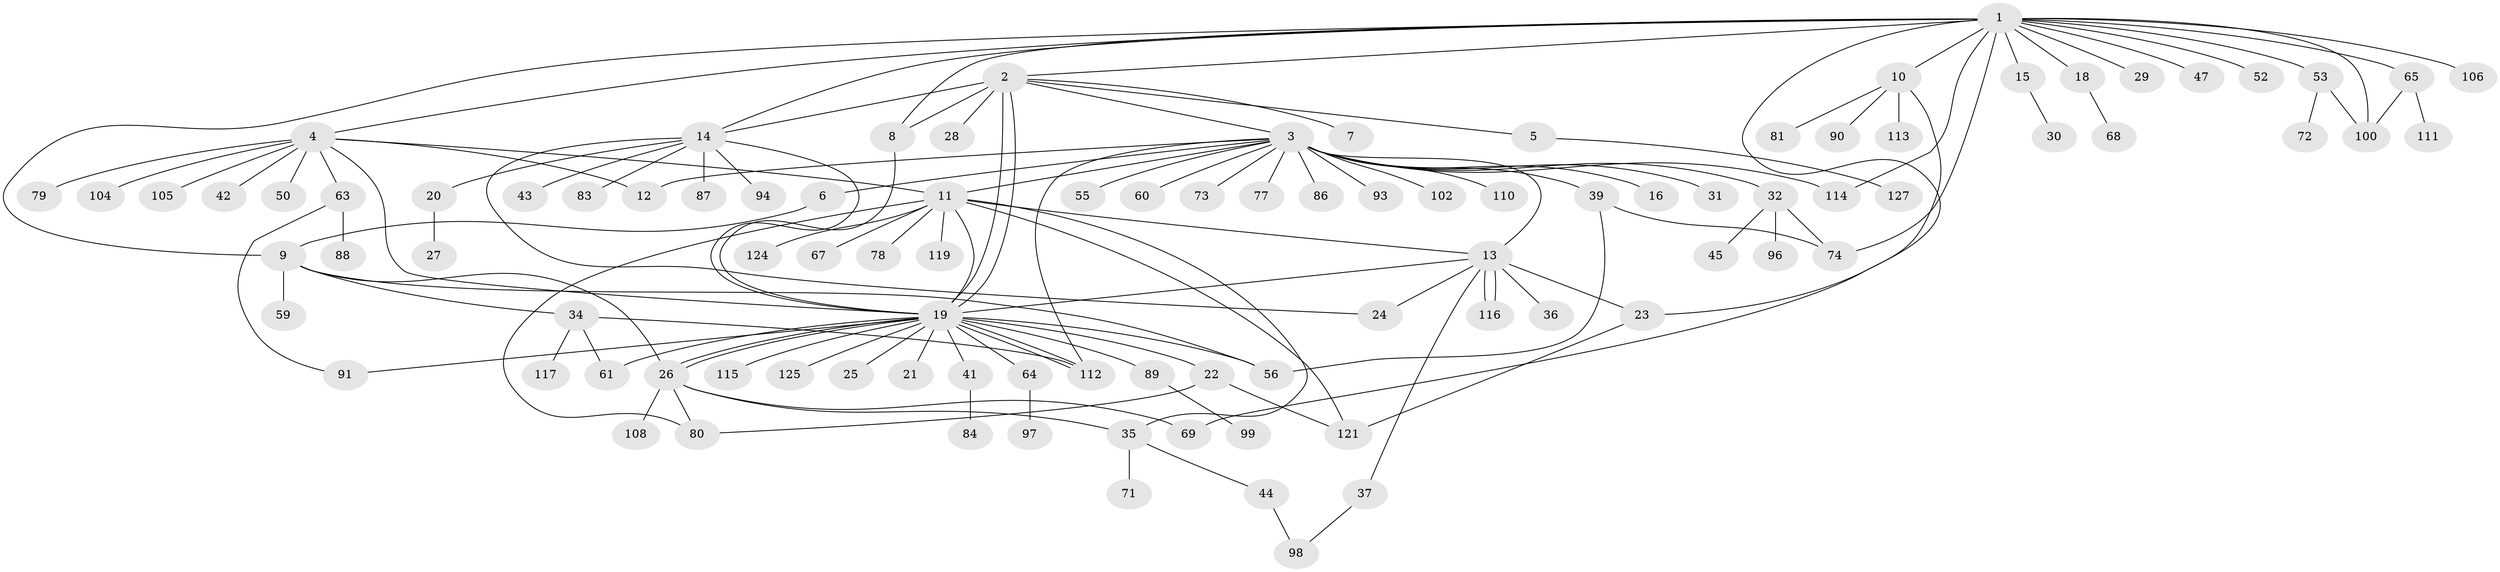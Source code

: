 // original degree distribution, {18: 0.0078125, 10: 0.0078125, 20: 0.0078125, 7: 0.0078125, 2: 0.2109375, 3: 0.1484375, 6: 0.015625, 9: 0.015625, 8: 0.015625, 1: 0.5078125, 23: 0.0078125, 4: 0.03125, 5: 0.015625}
// Generated by graph-tools (version 1.1) at 2025/11/02/27/25 16:11:14]
// undirected, 98 vertices, 133 edges
graph export_dot {
graph [start="1"]
  node [color=gray90,style=filled];
  1 [super="+40"];
  2 [super="+66"];
  3 [super="+17"];
  4 [super="+49"];
  5;
  6;
  7 [super="+51"];
  8;
  9 [super="+62"];
  10 [super="+120"];
  11 [super="+57"];
  12 [super="+70"];
  13 [super="+118"];
  14 [super="+92"];
  15 [super="+75"];
  16;
  18;
  19 [super="+48"];
  20;
  21;
  22 [super="+38"];
  23 [super="+54"];
  24;
  25 [super="+46"];
  26 [super="+58"];
  27;
  28;
  29;
  30;
  31;
  32 [super="+33"];
  34 [super="+85"];
  35 [super="+123"];
  36;
  37;
  39 [super="+82"];
  41;
  42;
  43;
  44 [super="+101"];
  45;
  47 [super="+76"];
  50;
  52;
  53;
  55;
  56 [super="+107"];
  59;
  60;
  61;
  63;
  64 [super="+122"];
  65;
  67;
  68 [super="+126"];
  69;
  71;
  72;
  73;
  74;
  77;
  78;
  79;
  80;
  81;
  83;
  84;
  86;
  87 [super="+109"];
  88;
  89 [super="+95"];
  90;
  91 [super="+103"];
  93;
  94;
  96;
  97;
  98;
  99;
  100;
  102;
  104;
  105;
  106;
  108;
  110;
  111;
  112;
  113;
  114;
  115;
  116;
  117;
  119;
  121 [super="+128"];
  124;
  125;
  127;
  1 -- 2;
  1 -- 4;
  1 -- 8;
  1 -- 9;
  1 -- 10;
  1 -- 14;
  1 -- 15;
  1 -- 18;
  1 -- 29;
  1 -- 52;
  1 -- 53;
  1 -- 65;
  1 -- 69;
  1 -- 74;
  1 -- 100;
  1 -- 106;
  1 -- 114;
  1 -- 47;
  2 -- 3;
  2 -- 5;
  2 -- 7;
  2 -- 8;
  2 -- 14;
  2 -- 19;
  2 -- 19;
  2 -- 28;
  3 -- 6;
  3 -- 11;
  3 -- 13;
  3 -- 16;
  3 -- 31;
  3 -- 32;
  3 -- 39;
  3 -- 55;
  3 -- 60;
  3 -- 73;
  3 -- 77;
  3 -- 86;
  3 -- 93;
  3 -- 102;
  3 -- 110;
  3 -- 112;
  3 -- 114;
  3 -- 12;
  4 -- 11;
  4 -- 12;
  4 -- 42;
  4 -- 50;
  4 -- 105;
  4 -- 19;
  4 -- 104;
  4 -- 63;
  4 -- 79;
  5 -- 127;
  6 -- 9;
  8 -- 19;
  9 -- 26;
  9 -- 34;
  9 -- 59;
  9 -- 56;
  10 -- 23;
  10 -- 81;
  10 -- 90;
  10 -- 113;
  11 -- 19;
  11 -- 35;
  11 -- 78;
  11 -- 80;
  11 -- 119;
  11 -- 13;
  11 -- 121;
  11 -- 67;
  11 -- 124;
  13 -- 19;
  13 -- 24;
  13 -- 36;
  13 -- 37;
  13 -- 116;
  13 -- 116;
  13 -- 23;
  14 -- 19;
  14 -- 20;
  14 -- 43;
  14 -- 83;
  14 -- 87;
  14 -- 24;
  14 -- 94;
  15 -- 30;
  18 -- 68;
  19 -- 21;
  19 -- 22;
  19 -- 25;
  19 -- 26;
  19 -- 26;
  19 -- 41;
  19 -- 56;
  19 -- 61;
  19 -- 64;
  19 -- 89;
  19 -- 91;
  19 -- 112;
  19 -- 112;
  19 -- 115;
  19 -- 125;
  20 -- 27;
  22 -- 80;
  22 -- 121;
  23 -- 121;
  26 -- 35;
  26 -- 69;
  26 -- 80;
  26 -- 108;
  32 -- 45;
  32 -- 96;
  32 -- 74;
  34 -- 112;
  34 -- 117;
  34 -- 61;
  35 -- 44;
  35 -- 71;
  37 -- 98;
  39 -- 56;
  39 -- 74;
  41 -- 84;
  44 -- 98;
  53 -- 72;
  53 -- 100;
  63 -- 88;
  63 -- 91;
  64 -- 97;
  65 -- 100;
  65 -- 111;
  89 -- 99;
}
